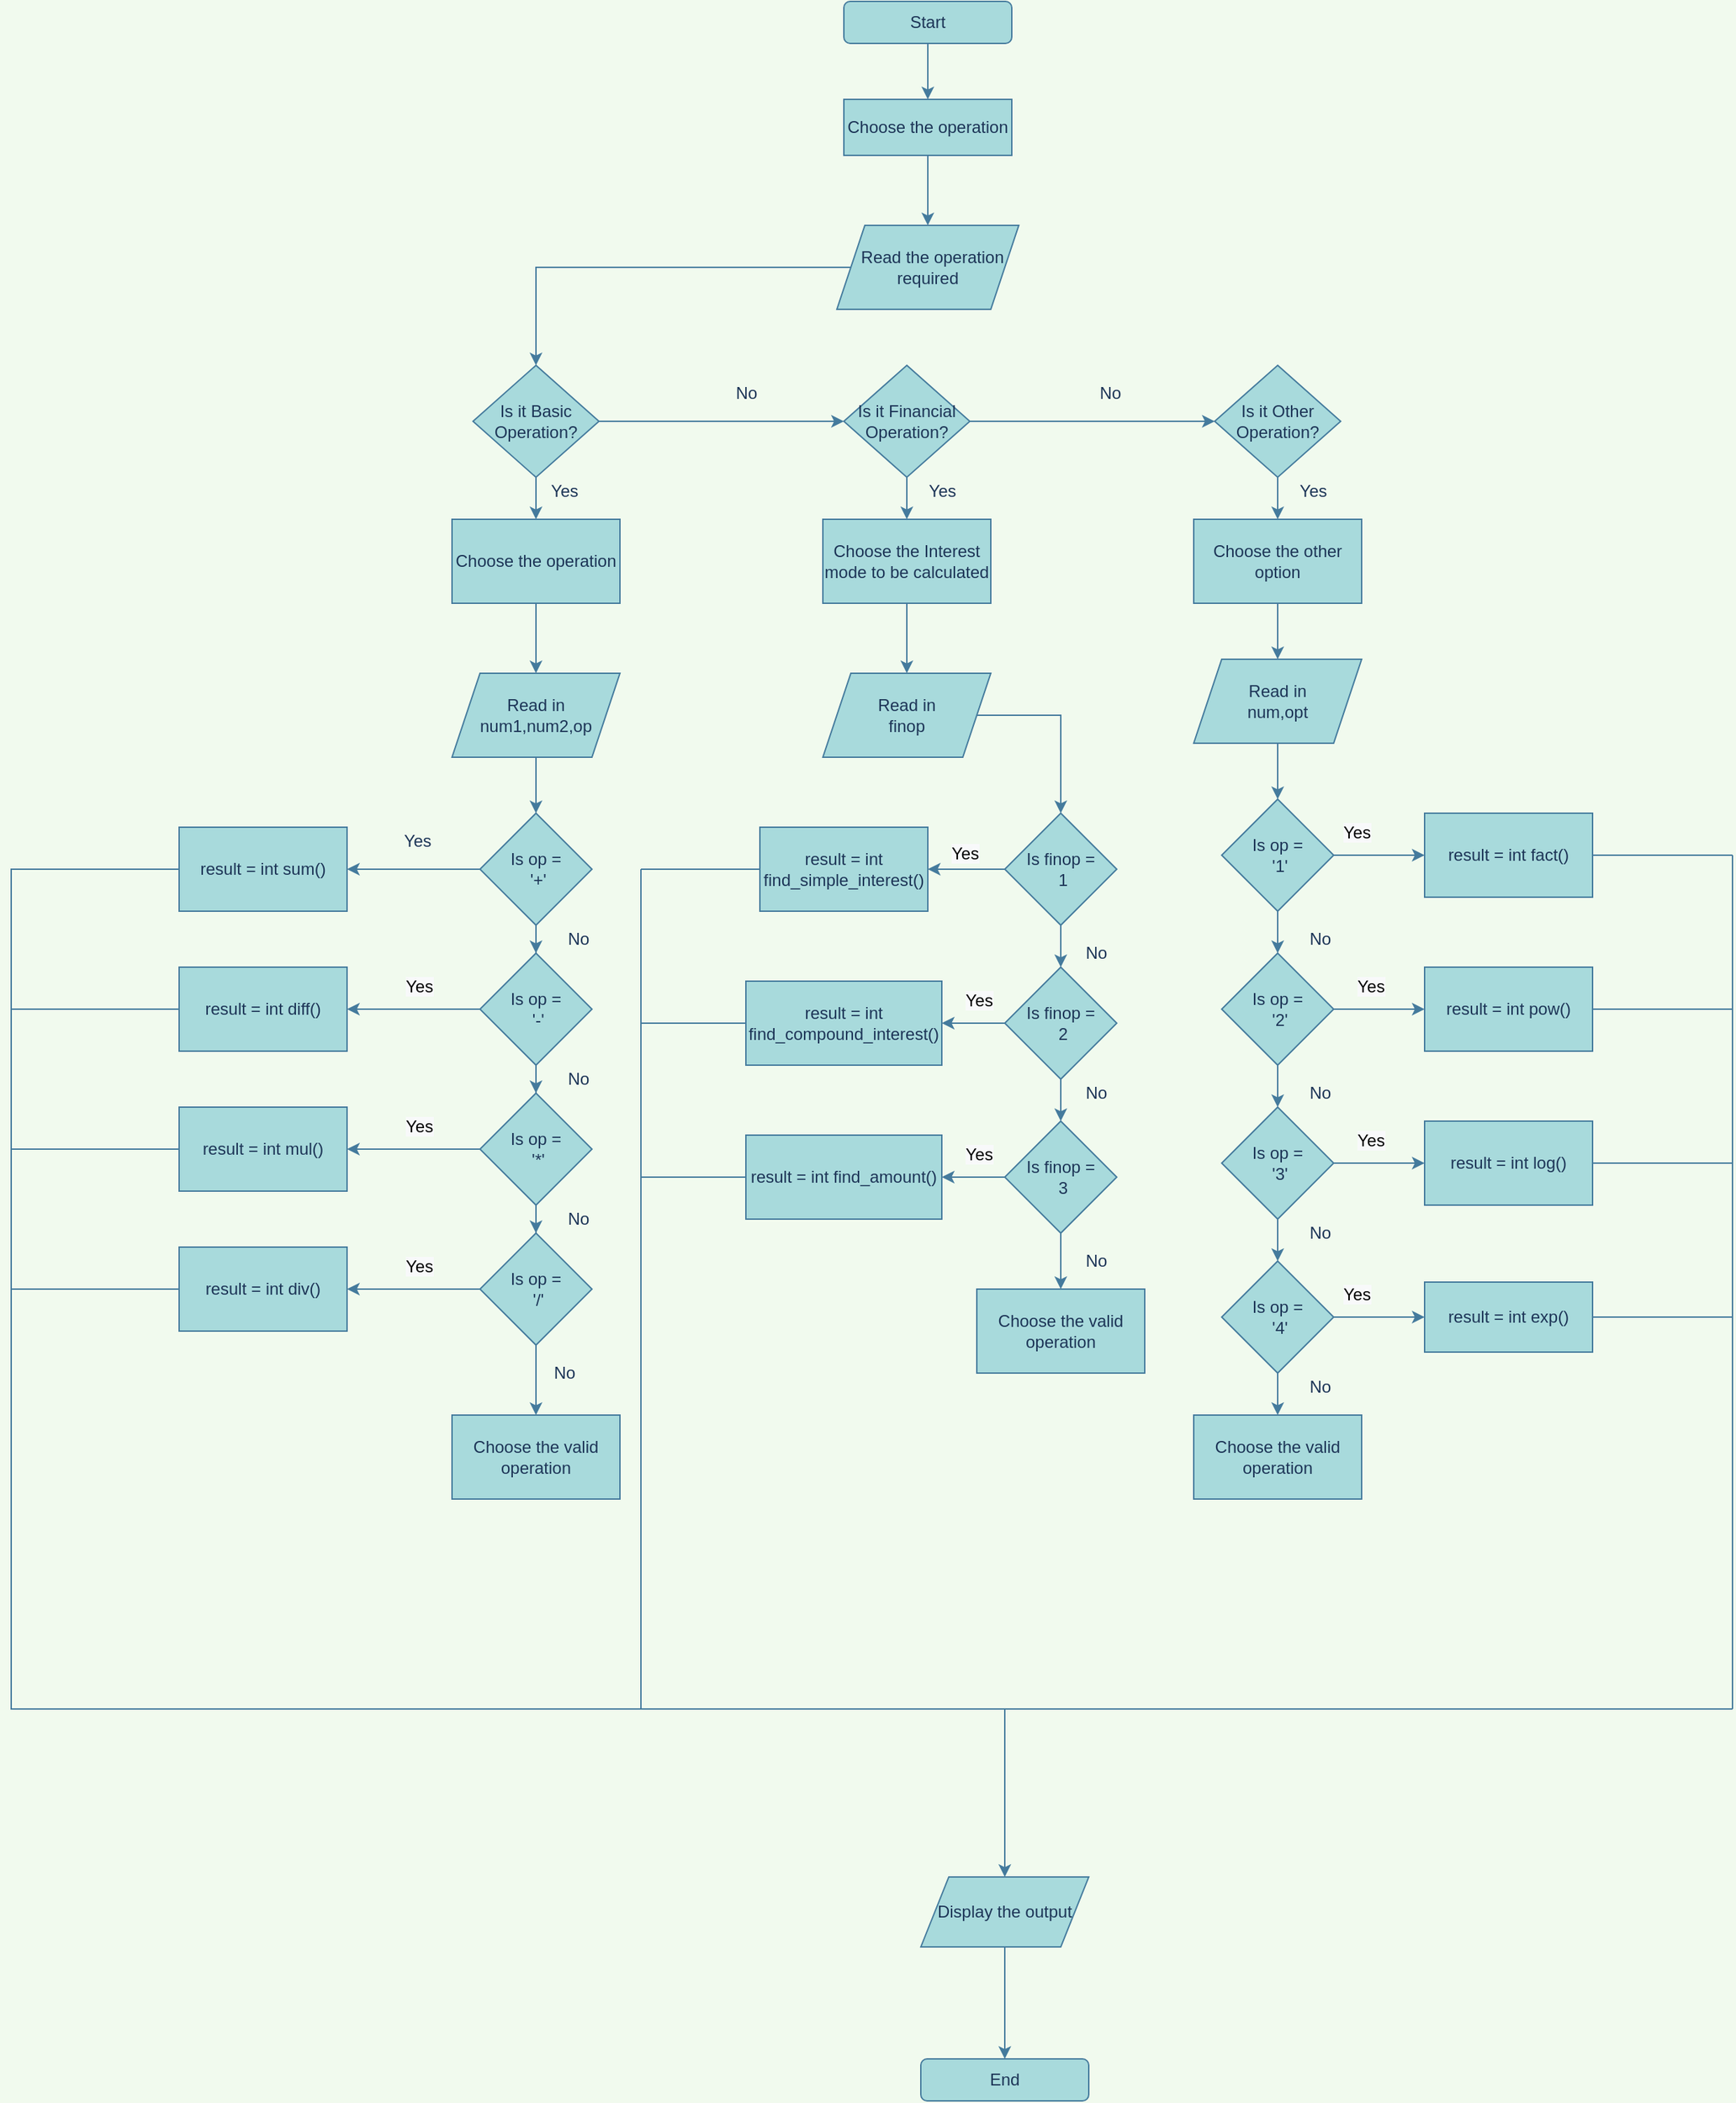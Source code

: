 <mxfile version="14.5.8" type="github">
  <diagram id="X878mAWrjAodZaihpv4J" name="Page-1">
    <mxGraphModel dx="2297" dy="750" grid="1" gridSize="10" guides="1" tooltips="1" connect="1" arrows="1" fold="1" page="1" pageScale="1" pageWidth="850" pageHeight="1100" background="#F1FAEE" math="0" shadow="0">
      <root>
        <mxCell id="0" />
        <mxCell id="1" parent="0" />
        <mxCell id="8O98g-HQePBrXOJal7WT-6" style="edgeStyle=orthogonalEdgeStyle;rounded=0;orthogonalLoop=1;jettySize=auto;html=1;entryX=0.5;entryY=0;entryDx=0;entryDy=0;strokeColor=#457B9D;fontColor=#1D3557;labelBackgroundColor=#F1FAEE;" edge="1" parent="1" source="8O98g-HQePBrXOJal7WT-3" target="8O98g-HQePBrXOJal7WT-4">
          <mxGeometry relative="1" as="geometry" />
        </mxCell>
        <mxCell id="8O98g-HQePBrXOJal7WT-3" value="Start" style="rounded=1;whiteSpace=wrap;html=1;fillColor=#A8DADC;strokeColor=#457B9D;fontColor=#1D3557;" vertex="1" parent="1">
          <mxGeometry x="405" y="180" width="120" height="30" as="geometry" />
        </mxCell>
        <mxCell id="8O98g-HQePBrXOJal7WT-8" value="" style="edgeStyle=orthogonalEdgeStyle;rounded=0;orthogonalLoop=1;jettySize=auto;html=1;strokeColor=#457B9D;fontColor=#1D3557;labelBackgroundColor=#F1FAEE;" edge="1" parent="1" source="8O98g-HQePBrXOJal7WT-4" target="8O98g-HQePBrXOJal7WT-7">
          <mxGeometry relative="1" as="geometry" />
        </mxCell>
        <mxCell id="8O98g-HQePBrXOJal7WT-4" value="Choose the operation" style="rounded=0;whiteSpace=wrap;html=1;fillColor=#A8DADC;strokeColor=#457B9D;fontColor=#1D3557;" vertex="1" parent="1">
          <mxGeometry x="405" y="250" width="120" height="40" as="geometry" />
        </mxCell>
        <mxCell id="8O98g-HQePBrXOJal7WT-21" value="" style="edgeStyle=orthogonalEdgeStyle;rounded=0;orthogonalLoop=1;jettySize=auto;html=1;strokeColor=#457B9D;fontColor=#1D3557;labelBackgroundColor=#F1FAEE;" edge="1" parent="1" source="8O98g-HQePBrXOJal7WT-7" target="8O98g-HQePBrXOJal7WT-11">
          <mxGeometry relative="1" as="geometry" />
        </mxCell>
        <mxCell id="8O98g-HQePBrXOJal7WT-7" value="&amp;nbsp; Read the operation required" style="shape=parallelogram;perimeter=parallelogramPerimeter;whiteSpace=wrap;html=1;fixedSize=1;fillColor=#A8DADC;strokeColor=#457B9D;fontColor=#1D3557;" vertex="1" parent="1">
          <mxGeometry x="400" y="340" width="130" height="60" as="geometry" />
        </mxCell>
        <mxCell id="8O98g-HQePBrXOJal7WT-19" value="" style="edgeStyle=orthogonalEdgeStyle;rounded=0;orthogonalLoop=1;jettySize=auto;html=1;strokeColor=#457B9D;fontColor=#1D3557;labelBackgroundColor=#F1FAEE;" edge="1" parent="1" source="8O98g-HQePBrXOJal7WT-11" target="8O98g-HQePBrXOJal7WT-12">
          <mxGeometry relative="1" as="geometry" />
        </mxCell>
        <mxCell id="8O98g-HQePBrXOJal7WT-112" value="" style="edgeStyle=orthogonalEdgeStyle;rounded=0;orthogonalLoop=1;jettySize=auto;html=1;strokeColor=#457B9D;fontColor=#1D3557;labelBackgroundColor=#F1FAEE;" edge="1" parent="1" source="8O98g-HQePBrXOJal7WT-11" target="8O98g-HQePBrXOJal7WT-111">
          <mxGeometry relative="1" as="geometry" />
        </mxCell>
        <mxCell id="8O98g-HQePBrXOJal7WT-11" value="Is it Basic&lt;br&gt;Operation?" style="rhombus;whiteSpace=wrap;html=1;fillColor=#A8DADC;strokeColor=#457B9D;fontColor=#1D3557;" vertex="1" parent="1">
          <mxGeometry x="140" y="440" width="90" height="80" as="geometry" />
        </mxCell>
        <mxCell id="8O98g-HQePBrXOJal7WT-22" value="" style="edgeStyle=orthogonalEdgeStyle;rounded=0;orthogonalLoop=1;jettySize=auto;html=1;strokeColor=#457B9D;fontColor=#1D3557;labelBackgroundColor=#F1FAEE;" edge="1" parent="1" source="8O98g-HQePBrXOJal7WT-12" target="8O98g-HQePBrXOJal7WT-13">
          <mxGeometry relative="1" as="geometry" />
        </mxCell>
        <mxCell id="8O98g-HQePBrXOJal7WT-61" value="" style="edgeStyle=orthogonalEdgeStyle;rounded=0;orthogonalLoop=1;jettySize=auto;html=1;strokeColor=#457B9D;fontColor=#1D3557;labelBackgroundColor=#F1FAEE;" edge="1" parent="1" source="8O98g-HQePBrXOJal7WT-12" target="8O98g-HQePBrXOJal7WT-60">
          <mxGeometry relative="1" as="geometry" />
        </mxCell>
        <mxCell id="8O98g-HQePBrXOJal7WT-12" value="Is it Financial&lt;br&gt;Operation?" style="rhombus;whiteSpace=wrap;html=1;fillColor=#A8DADC;strokeColor=#457B9D;fontColor=#1D3557;" vertex="1" parent="1">
          <mxGeometry x="405" y="440" width="90" height="80" as="geometry" />
        </mxCell>
        <mxCell id="8O98g-HQePBrXOJal7WT-119" value="" style="edgeStyle=orthogonalEdgeStyle;rounded=0;orthogonalLoop=1;jettySize=auto;html=1;strokeColor=#457B9D;fontColor=#1D3557;labelBackgroundColor=#F1FAEE;" edge="1" parent="1" source="8O98g-HQePBrXOJal7WT-13" target="8O98g-HQePBrXOJal7WT-118">
          <mxGeometry relative="1" as="geometry" />
        </mxCell>
        <mxCell id="8O98g-HQePBrXOJal7WT-13" value="Is it Other&lt;br&gt;Operation?" style="rhombus;whiteSpace=wrap;html=1;fillColor=#A8DADC;strokeColor=#457B9D;fontColor=#1D3557;" vertex="1" parent="1">
          <mxGeometry x="670" y="440" width="90" height="80" as="geometry" />
        </mxCell>
        <mxCell id="8O98g-HQePBrXOJal7WT-18" value="No" style="text;html=1;align=center;verticalAlign=middle;resizable=0;points=[];autosize=1;strokeColor=none;fontColor=#1D3557;" vertex="1" parent="1">
          <mxGeometry x="320" y="450" width="30" height="20" as="geometry" />
        </mxCell>
        <mxCell id="8O98g-HQePBrXOJal7WT-25" value="No" style="text;html=1;align=center;verticalAlign=middle;resizable=0;points=[];autosize=1;strokeColor=none;fontColor=#1D3557;" vertex="1" parent="1">
          <mxGeometry x="580" y="450" width="30" height="20" as="geometry" />
        </mxCell>
        <mxCell id="8O98g-HQePBrXOJal7WT-32" value="" style="edgeStyle=orthogonalEdgeStyle;rounded=0;orthogonalLoop=1;jettySize=auto;html=1;strokeColor=#457B9D;fontColor=#1D3557;labelBackgroundColor=#F1FAEE;" edge="1" parent="1" source="8O98g-HQePBrXOJal7WT-26" target="8O98g-HQePBrXOJal7WT-28">
          <mxGeometry relative="1" as="geometry" />
        </mxCell>
        <mxCell id="8O98g-HQePBrXOJal7WT-26" value="Read in&lt;br&gt;num1,num2,op" style="shape=parallelogram;perimeter=parallelogramPerimeter;whiteSpace=wrap;html=1;fixedSize=1;fillColor=#A8DADC;strokeColor=#457B9D;fontColor=#1D3557;" vertex="1" parent="1">
          <mxGeometry x="125" y="660" width="120" height="60" as="geometry" />
        </mxCell>
        <mxCell id="8O98g-HQePBrXOJal7WT-41" style="edgeStyle=orthogonalEdgeStyle;rounded=0;orthogonalLoop=1;jettySize=auto;html=1;entryX=1;entryY=0.5;entryDx=0;entryDy=0;strokeColor=#457B9D;fontColor=#1D3557;labelBackgroundColor=#F1FAEE;" edge="1" parent="1" source="8O98g-HQePBrXOJal7WT-28" target="8O98g-HQePBrXOJal7WT-34">
          <mxGeometry relative="1" as="geometry" />
        </mxCell>
        <mxCell id="8O98g-HQePBrXOJal7WT-48" value="" style="edgeStyle=orthogonalEdgeStyle;rounded=0;orthogonalLoop=1;jettySize=auto;html=1;strokeColor=#457B9D;fontColor=#1D3557;labelBackgroundColor=#F1FAEE;" edge="1" parent="1" source="8O98g-HQePBrXOJal7WT-28" target="8O98g-HQePBrXOJal7WT-29">
          <mxGeometry relative="1" as="geometry" />
        </mxCell>
        <mxCell id="8O98g-HQePBrXOJal7WT-28" value="Is op =&lt;br&gt;&amp;nbsp;&#39;+&#39;" style="rhombus;whiteSpace=wrap;html=1;fillColor=#A8DADC;strokeColor=#457B9D;fontColor=#1D3557;" vertex="1" parent="1">
          <mxGeometry x="145" y="760" width="80" height="80" as="geometry" />
        </mxCell>
        <mxCell id="8O98g-HQePBrXOJal7WT-40" value="" style="edgeStyle=orthogonalEdgeStyle;rounded=0;orthogonalLoop=1;jettySize=auto;html=1;strokeColor=#457B9D;fontColor=#1D3557;labelBackgroundColor=#F1FAEE;" edge="1" parent="1" source="8O98g-HQePBrXOJal7WT-29" target="8O98g-HQePBrXOJal7WT-35">
          <mxGeometry relative="1" as="geometry" />
        </mxCell>
        <mxCell id="8O98g-HQePBrXOJal7WT-50" value="" style="edgeStyle=orthogonalEdgeStyle;rounded=0;orthogonalLoop=1;jettySize=auto;html=1;strokeColor=#457B9D;fontColor=#1D3557;labelBackgroundColor=#F1FAEE;" edge="1" parent="1" source="8O98g-HQePBrXOJal7WT-29" target="8O98g-HQePBrXOJal7WT-30">
          <mxGeometry relative="1" as="geometry" />
        </mxCell>
        <mxCell id="8O98g-HQePBrXOJal7WT-29" value="Is op =&lt;br&gt;&amp;nbsp;&#39;-&#39;" style="rhombus;whiteSpace=wrap;html=1;fillColor=#A8DADC;strokeColor=#457B9D;fontColor=#1D3557;" vertex="1" parent="1">
          <mxGeometry x="145" y="860" width="80" height="80" as="geometry" />
        </mxCell>
        <mxCell id="8O98g-HQePBrXOJal7WT-39" value="" style="edgeStyle=orthogonalEdgeStyle;rounded=0;orthogonalLoop=1;jettySize=auto;html=1;strokeColor=#457B9D;fontColor=#1D3557;labelBackgroundColor=#F1FAEE;" edge="1" parent="1" source="8O98g-HQePBrXOJal7WT-30" target="8O98g-HQePBrXOJal7WT-36">
          <mxGeometry relative="1" as="geometry" />
        </mxCell>
        <mxCell id="8O98g-HQePBrXOJal7WT-52" value="" style="edgeStyle=orthogonalEdgeStyle;rounded=0;orthogonalLoop=1;jettySize=auto;html=1;strokeColor=#457B9D;fontColor=#1D3557;labelBackgroundColor=#F1FAEE;" edge="1" parent="1" source="8O98g-HQePBrXOJal7WT-30" target="8O98g-HQePBrXOJal7WT-31">
          <mxGeometry relative="1" as="geometry" />
        </mxCell>
        <mxCell id="8O98g-HQePBrXOJal7WT-30" value="Is op =&lt;br&gt;&amp;nbsp;&#39;*&#39;" style="rhombus;whiteSpace=wrap;html=1;fillColor=#A8DADC;strokeColor=#457B9D;fontColor=#1D3557;" vertex="1" parent="1">
          <mxGeometry x="145" y="960" width="80" height="80" as="geometry" />
        </mxCell>
        <mxCell id="8O98g-HQePBrXOJal7WT-38" style="edgeStyle=orthogonalEdgeStyle;rounded=0;orthogonalLoop=1;jettySize=auto;html=1;entryX=1;entryY=0.5;entryDx=0;entryDy=0;strokeColor=#457B9D;fontColor=#1D3557;labelBackgroundColor=#F1FAEE;" edge="1" parent="1" source="8O98g-HQePBrXOJal7WT-31" target="8O98g-HQePBrXOJal7WT-37">
          <mxGeometry relative="1" as="geometry" />
        </mxCell>
        <mxCell id="8O98g-HQePBrXOJal7WT-55" value="" style="edgeStyle=orthogonalEdgeStyle;rounded=0;orthogonalLoop=1;jettySize=auto;html=1;strokeColor=#457B9D;fontColor=#1D3557;labelBackgroundColor=#F1FAEE;" edge="1" parent="1" source="8O98g-HQePBrXOJal7WT-31" target="8O98g-HQePBrXOJal7WT-54">
          <mxGeometry relative="1" as="geometry" />
        </mxCell>
        <mxCell id="8O98g-HQePBrXOJal7WT-31" value="Is op =&lt;br&gt;&amp;nbsp;&#39;/&#39;" style="rhombus;whiteSpace=wrap;html=1;fillColor=#A8DADC;strokeColor=#457B9D;fontColor=#1D3557;" vertex="1" parent="1">
          <mxGeometry x="145" y="1060" width="80" height="80" as="geometry" />
        </mxCell>
        <mxCell id="8O98g-HQePBrXOJal7WT-165" value="" style="edgeStyle=orthogonalEdgeStyle;rounded=0;orthogonalLoop=1;jettySize=auto;html=1;strokeColor=#457B9D;fontColor=#1D3557;labelBackgroundColor=#F1FAEE;" edge="1" parent="1" source="8O98g-HQePBrXOJal7WT-34" target="8O98g-HQePBrXOJal7WT-149">
          <mxGeometry relative="1" as="geometry">
            <Array as="points">
              <mxPoint x="-190" y="800" />
              <mxPoint x="-190" y="1400" />
              <mxPoint x="520" y="1400" />
            </Array>
          </mxGeometry>
        </mxCell>
        <mxCell id="8O98g-HQePBrXOJal7WT-34" value="result = int sum()" style="rounded=0;whiteSpace=wrap;html=1;fillColor=#A8DADC;strokeColor=#457B9D;fontColor=#1D3557;" vertex="1" parent="1">
          <mxGeometry x="-70" y="770" width="120" height="60" as="geometry" />
        </mxCell>
        <mxCell id="8O98g-HQePBrXOJal7WT-35" value="result = int diff()" style="rounded=0;whiteSpace=wrap;html=1;fillColor=#A8DADC;strokeColor=#457B9D;fontColor=#1D3557;" vertex="1" parent="1">
          <mxGeometry x="-70" y="870" width="120" height="60" as="geometry" />
        </mxCell>
        <mxCell id="8O98g-HQePBrXOJal7WT-36" value="result = int mul()" style="rounded=0;whiteSpace=wrap;html=1;fillColor=#A8DADC;strokeColor=#457B9D;fontColor=#1D3557;" vertex="1" parent="1">
          <mxGeometry x="-70" y="970" width="120" height="60" as="geometry" />
        </mxCell>
        <mxCell id="8O98g-HQePBrXOJal7WT-37" value="result = int div()" style="rounded=0;whiteSpace=wrap;html=1;fillColor=#A8DADC;strokeColor=#457B9D;fontColor=#1D3557;" vertex="1" parent="1">
          <mxGeometry x="-70" y="1070" width="120" height="60" as="geometry" />
        </mxCell>
        <mxCell id="8O98g-HQePBrXOJal7WT-42" value="Yes" style="text;html=1;align=center;verticalAlign=middle;resizable=0;points=[];autosize=1;strokeColor=none;fontColor=#1D3557;" vertex="1" parent="1">
          <mxGeometry x="80" y="770" width="40" height="20" as="geometry" />
        </mxCell>
        <mxCell id="8O98g-HQePBrXOJal7WT-43" value="&lt;span style=&quot;color: rgb(0, 0, 0); font-family: helvetica; font-size: 12px; font-style: normal; font-weight: 400; letter-spacing: normal; text-align: center; text-indent: 0px; text-transform: none; word-spacing: 0px; background-color: rgb(248, 249, 250); display: inline; float: none;&quot;&gt;Yes&lt;/span&gt;" style="text;whiteSpace=wrap;html=1;fontColor=#1D3557;" vertex="1" parent="1">
          <mxGeometry x="90" y="870" width="50" height="30" as="geometry" />
        </mxCell>
        <mxCell id="8O98g-HQePBrXOJal7WT-44" value="&lt;span style=&quot;color: rgb(0, 0, 0); font-family: helvetica; font-size: 12px; font-style: normal; font-weight: 400; letter-spacing: normal; text-align: center; text-indent: 0px; text-transform: none; word-spacing: 0px; background-color: rgb(248, 249, 250); display: inline; float: none;&quot;&gt;Yes&lt;/span&gt;" style="text;whiteSpace=wrap;html=1;fontColor=#1D3557;" vertex="1" parent="1">
          <mxGeometry x="90" y="970" width="50" height="30" as="geometry" />
        </mxCell>
        <mxCell id="8O98g-HQePBrXOJal7WT-45" value="&lt;span style=&quot;color: rgb(0, 0, 0); font-family: helvetica; font-size: 12px; font-style: normal; font-weight: 400; letter-spacing: normal; text-align: center; text-indent: 0px; text-transform: none; word-spacing: 0px; background-color: rgb(248, 249, 250); display: inline; float: none;&quot;&gt;Yes&lt;/span&gt;" style="text;whiteSpace=wrap;html=1;fontColor=#1D3557;" vertex="1" parent="1">
          <mxGeometry x="90" y="1070" width="50" height="30" as="geometry" />
        </mxCell>
        <mxCell id="8O98g-HQePBrXOJal7WT-54" value="Choose the valid&lt;br&gt;operation" style="rounded=0;whiteSpace=wrap;html=1;fillColor=#A8DADC;strokeColor=#457B9D;fontColor=#1D3557;" vertex="1" parent="1">
          <mxGeometry x="125" y="1190" width="120" height="60" as="geometry" />
        </mxCell>
        <mxCell id="8O98g-HQePBrXOJal7WT-56" value="No" style="text;html=1;align=center;verticalAlign=middle;resizable=0;points=[];autosize=1;strokeColor=none;fontColor=#1D3557;" vertex="1" parent="1">
          <mxGeometry x="200" y="840" width="30" height="20" as="geometry" />
        </mxCell>
        <mxCell id="8O98g-HQePBrXOJal7WT-57" value="No" style="text;html=1;align=center;verticalAlign=middle;resizable=0;points=[];autosize=1;strokeColor=none;fontColor=#1D3557;" vertex="1" parent="1">
          <mxGeometry x="200" y="940" width="30" height="20" as="geometry" />
        </mxCell>
        <mxCell id="8O98g-HQePBrXOJal7WT-58" value="No" style="text;html=1;align=center;verticalAlign=middle;resizable=0;points=[];autosize=1;strokeColor=none;fontColor=#1D3557;" vertex="1" parent="1">
          <mxGeometry x="200" y="1040" width="30" height="20" as="geometry" />
        </mxCell>
        <mxCell id="8O98g-HQePBrXOJal7WT-59" value="No" style="text;html=1;align=center;verticalAlign=middle;resizable=0;points=[];autosize=1;strokeColor=none;fontColor=#1D3557;" vertex="1" parent="1">
          <mxGeometry x="190" y="1150" width="30" height="20" as="geometry" />
        </mxCell>
        <mxCell id="8O98g-HQePBrXOJal7WT-63" value="" style="edgeStyle=orthogonalEdgeStyle;rounded=0;orthogonalLoop=1;jettySize=auto;html=1;strokeColor=#457B9D;fontColor=#1D3557;labelBackgroundColor=#F1FAEE;" edge="1" parent="1" source="8O98g-HQePBrXOJal7WT-60" target="8O98g-HQePBrXOJal7WT-62">
          <mxGeometry relative="1" as="geometry" />
        </mxCell>
        <mxCell id="8O98g-HQePBrXOJal7WT-60" value="Choose the Interest mode to be calculated" style="rounded=0;whiteSpace=wrap;html=1;fillColor=#A8DADC;strokeColor=#457B9D;fontColor=#1D3557;" vertex="1" parent="1">
          <mxGeometry x="390" y="550" width="120" height="60" as="geometry" />
        </mxCell>
        <mxCell id="8O98g-HQePBrXOJal7WT-65" value="" style="edgeStyle=orthogonalEdgeStyle;rounded=0;orthogonalLoop=1;jettySize=auto;html=1;strokeColor=#457B9D;fontColor=#1D3557;labelBackgroundColor=#F1FAEE;" edge="1" parent="1" source="8O98g-HQePBrXOJal7WT-62" target="8O98g-HQePBrXOJal7WT-64">
          <mxGeometry relative="1" as="geometry" />
        </mxCell>
        <mxCell id="8O98g-HQePBrXOJal7WT-62" value="Read in&lt;br&gt;finop" style="shape=parallelogram;perimeter=parallelogramPerimeter;whiteSpace=wrap;html=1;fixedSize=1;fillColor=#A8DADC;strokeColor=#457B9D;fontColor=#1D3557;" vertex="1" parent="1">
          <mxGeometry x="390" y="660" width="120" height="60" as="geometry" />
        </mxCell>
        <mxCell id="8O98g-HQePBrXOJal7WT-69" value="" style="edgeStyle=orthogonalEdgeStyle;rounded=0;orthogonalLoop=1;jettySize=auto;html=1;strokeColor=#457B9D;fontColor=#1D3557;labelBackgroundColor=#F1FAEE;" edge="1" parent="1" source="8O98g-HQePBrXOJal7WT-64" target="8O98g-HQePBrXOJal7WT-68">
          <mxGeometry relative="1" as="geometry" />
        </mxCell>
        <mxCell id="8O98g-HQePBrXOJal7WT-70" value="" style="edgeStyle=orthogonalEdgeStyle;rounded=0;orthogonalLoop=1;jettySize=auto;html=1;strokeColor=#457B9D;fontColor=#1D3557;labelBackgroundColor=#F1FAEE;" edge="1" parent="1" source="8O98g-HQePBrXOJal7WT-64" target="8O98g-HQePBrXOJal7WT-66">
          <mxGeometry relative="1" as="geometry" />
        </mxCell>
        <mxCell id="8O98g-HQePBrXOJal7WT-64" value="Is finop =&lt;br&gt;&amp;nbsp;1" style="rhombus;whiteSpace=wrap;html=1;fillColor=#A8DADC;strokeColor=#457B9D;fontColor=#1D3557;" vertex="1" parent="1">
          <mxGeometry x="520" y="760" width="80" height="80" as="geometry" />
        </mxCell>
        <mxCell id="8O98g-HQePBrXOJal7WT-66" value="result = int find_simple_interest()" style="rounded=0;whiteSpace=wrap;html=1;fillColor=#A8DADC;strokeColor=#457B9D;fontColor=#1D3557;" vertex="1" parent="1">
          <mxGeometry x="345" y="770" width="120" height="60" as="geometry" />
        </mxCell>
        <mxCell id="8O98g-HQePBrXOJal7WT-67" value="result = int find_compound_interest()" style="rounded=0;whiteSpace=wrap;html=1;fillColor=#A8DADC;strokeColor=#457B9D;fontColor=#1D3557;" vertex="1" parent="1">
          <mxGeometry x="335" y="880" width="140" height="60" as="geometry" />
        </mxCell>
        <mxCell id="8O98g-HQePBrXOJal7WT-71" value="" style="edgeStyle=orthogonalEdgeStyle;rounded=0;orthogonalLoop=1;jettySize=auto;html=1;strokeColor=#457B9D;fontColor=#1D3557;labelBackgroundColor=#F1FAEE;" edge="1" parent="1" source="8O98g-HQePBrXOJal7WT-68" target="8O98g-HQePBrXOJal7WT-67">
          <mxGeometry relative="1" as="geometry" />
        </mxCell>
        <mxCell id="8O98g-HQePBrXOJal7WT-76" value="" style="edgeStyle=orthogonalEdgeStyle;rounded=0;orthogonalLoop=1;jettySize=auto;html=1;strokeColor=#457B9D;fontColor=#1D3557;labelBackgroundColor=#F1FAEE;" edge="1" parent="1" source="8O98g-HQePBrXOJal7WT-68" target="8O98g-HQePBrXOJal7WT-75">
          <mxGeometry relative="1" as="geometry" />
        </mxCell>
        <mxCell id="8O98g-HQePBrXOJal7WT-68" value="Is finop =&lt;br&gt;&amp;nbsp;2" style="rhombus;whiteSpace=wrap;html=1;fillColor=#A8DADC;strokeColor=#457B9D;fontColor=#1D3557;" vertex="1" parent="1">
          <mxGeometry x="520" y="870" width="80" height="80" as="geometry" />
        </mxCell>
        <mxCell id="8O98g-HQePBrXOJal7WT-72" value="No" style="text;html=1;align=center;verticalAlign=middle;resizable=0;points=[];autosize=1;strokeColor=none;fontColor=#1D3557;" vertex="1" parent="1">
          <mxGeometry x="570" y="850" width="30" height="20" as="geometry" />
        </mxCell>
        <mxCell id="8O98g-HQePBrXOJal7WT-73" value="&lt;span style=&quot;color: rgb(0, 0, 0); font-family: helvetica; font-size: 12px; font-style: normal; font-weight: 400; letter-spacing: normal; text-align: center; text-indent: 0px; text-transform: none; word-spacing: 0px; background-color: rgb(248, 249, 250); display: inline; float: none;&quot;&gt;Yes&lt;/span&gt;" style="text;whiteSpace=wrap;html=1;fontColor=#1D3557;" vertex="1" parent="1">
          <mxGeometry x="490" y="880" width="50" height="30" as="geometry" />
        </mxCell>
        <mxCell id="8O98g-HQePBrXOJal7WT-74" value="&lt;span style=&quot;color: rgb(0, 0, 0); font-family: helvetica; font-size: 12px; font-style: normal; font-weight: 400; letter-spacing: normal; text-align: center; text-indent: 0px; text-transform: none; word-spacing: 0px; background-color: rgb(248, 249, 250); display: inline; float: none;&quot;&gt;Yes&lt;/span&gt;" style="text;whiteSpace=wrap;html=1;fontColor=#1D3557;" vertex="1" parent="1">
          <mxGeometry x="480" y="775" width="50" height="30" as="geometry" />
        </mxCell>
        <mxCell id="8O98g-HQePBrXOJal7WT-79" value="" style="edgeStyle=orthogonalEdgeStyle;rounded=0;orthogonalLoop=1;jettySize=auto;html=1;strokeColor=#457B9D;fontColor=#1D3557;labelBackgroundColor=#F1FAEE;" edge="1" parent="1" source="8O98g-HQePBrXOJal7WT-75" target="8O98g-HQePBrXOJal7WT-78">
          <mxGeometry relative="1" as="geometry" />
        </mxCell>
        <mxCell id="8O98g-HQePBrXOJal7WT-83" value="" style="edgeStyle=orthogonalEdgeStyle;rounded=0;orthogonalLoop=1;jettySize=auto;html=1;strokeColor=#457B9D;fontColor=#1D3557;labelBackgroundColor=#F1FAEE;" edge="1" parent="1" source="8O98g-HQePBrXOJal7WT-75" target="8O98g-HQePBrXOJal7WT-81">
          <mxGeometry relative="1" as="geometry" />
        </mxCell>
        <mxCell id="8O98g-HQePBrXOJal7WT-75" value="Is finop =&lt;br&gt;&amp;nbsp;3" style="rhombus;whiteSpace=wrap;html=1;fillColor=#A8DADC;strokeColor=#457B9D;fontColor=#1D3557;" vertex="1" parent="1">
          <mxGeometry x="520" y="980" width="80" height="80" as="geometry" />
        </mxCell>
        <mxCell id="8O98g-HQePBrXOJal7WT-77" value="No" style="text;html=1;align=center;verticalAlign=middle;resizable=0;points=[];autosize=1;strokeColor=none;fontColor=#1D3557;" vertex="1" parent="1">
          <mxGeometry x="570" y="950" width="30" height="20" as="geometry" />
        </mxCell>
        <mxCell id="8O98g-HQePBrXOJal7WT-78" value="result = int find_amount()" style="rounded=0;whiteSpace=wrap;html=1;fillColor=#A8DADC;strokeColor=#457B9D;fontColor=#1D3557;" vertex="1" parent="1">
          <mxGeometry x="335" y="990" width="140" height="60" as="geometry" />
        </mxCell>
        <mxCell id="8O98g-HQePBrXOJal7WT-80" value="&lt;span style=&quot;color: rgb(0, 0, 0); font-family: helvetica; font-size: 12px; font-style: normal; font-weight: 400; letter-spacing: normal; text-align: center; text-indent: 0px; text-transform: none; word-spacing: 0px; background-color: rgb(248, 249, 250); display: inline; float: none;&quot;&gt;Yes&lt;/span&gt;" style="text;whiteSpace=wrap;html=1;fontColor=#1D3557;" vertex="1" parent="1">
          <mxGeometry x="490" y="990" width="50" height="30" as="geometry" />
        </mxCell>
        <mxCell id="8O98g-HQePBrXOJal7WT-81" value="Choose the valid&lt;br&gt;operation" style="rounded=0;whiteSpace=wrap;html=1;fillColor=#A8DADC;strokeColor=#457B9D;fontColor=#1D3557;" vertex="1" parent="1">
          <mxGeometry x="500" y="1100" width="120" height="60" as="geometry" />
        </mxCell>
        <mxCell id="8O98g-HQePBrXOJal7WT-82" value="No" style="text;html=1;align=center;verticalAlign=middle;resizable=0;points=[];autosize=1;strokeColor=none;fontColor=#1D3557;" vertex="1" parent="1">
          <mxGeometry x="570" y="1070" width="30" height="20" as="geometry" />
        </mxCell>
        <mxCell id="8O98g-HQePBrXOJal7WT-126" value="" style="edgeStyle=orthogonalEdgeStyle;rounded=0;orthogonalLoop=1;jettySize=auto;html=1;strokeColor=#457B9D;fontColor=#1D3557;labelBackgroundColor=#F1FAEE;" edge="1" parent="1" source="8O98g-HQePBrXOJal7WT-109" target="8O98g-HQePBrXOJal7WT-121">
          <mxGeometry relative="1" as="geometry" />
        </mxCell>
        <mxCell id="8O98g-HQePBrXOJal7WT-109" value="Read in&lt;br&gt;num,opt" style="shape=parallelogram;perimeter=parallelogramPerimeter;whiteSpace=wrap;html=1;fixedSize=1;fillColor=#A8DADC;strokeColor=#457B9D;fontColor=#1D3557;" vertex="1" parent="1">
          <mxGeometry x="655" y="650" width="120" height="60" as="geometry" />
        </mxCell>
        <mxCell id="8O98g-HQePBrXOJal7WT-113" value="" style="edgeStyle=orthogonalEdgeStyle;rounded=0;orthogonalLoop=1;jettySize=auto;html=1;strokeColor=#457B9D;fontColor=#1D3557;labelBackgroundColor=#F1FAEE;" edge="1" parent="1" source="8O98g-HQePBrXOJal7WT-111" target="8O98g-HQePBrXOJal7WT-26">
          <mxGeometry relative="1" as="geometry" />
        </mxCell>
        <mxCell id="8O98g-HQePBrXOJal7WT-111" value="Choose the operation" style="rounded=0;whiteSpace=wrap;html=1;fillColor=#A8DADC;strokeColor=#457B9D;fontColor=#1D3557;" vertex="1" parent="1">
          <mxGeometry x="125" y="550" width="120" height="60" as="geometry" />
        </mxCell>
        <mxCell id="8O98g-HQePBrXOJal7WT-115" value="Yes" style="text;html=1;align=center;verticalAlign=middle;resizable=0;points=[];autosize=1;strokeColor=none;fontColor=#1D3557;" vertex="1" parent="1">
          <mxGeometry x="185" y="520" width="40" height="20" as="geometry" />
        </mxCell>
        <mxCell id="8O98g-HQePBrXOJal7WT-116" value="Yes" style="text;html=1;align=center;verticalAlign=middle;resizable=0;points=[];autosize=1;strokeColor=none;fontColor=#1D3557;" vertex="1" parent="1">
          <mxGeometry x="455" y="520" width="40" height="20" as="geometry" />
        </mxCell>
        <mxCell id="8O98g-HQePBrXOJal7WT-117" value="Yes" style="text;html=1;align=center;verticalAlign=middle;resizable=0;points=[];autosize=1;strokeColor=none;fontColor=#1D3557;" vertex="1" parent="1">
          <mxGeometry x="720" y="520" width="40" height="20" as="geometry" />
        </mxCell>
        <mxCell id="8O98g-HQePBrXOJal7WT-120" value="" style="edgeStyle=orthogonalEdgeStyle;rounded=0;orthogonalLoop=1;jettySize=auto;html=1;strokeColor=#457B9D;fontColor=#1D3557;labelBackgroundColor=#F1FAEE;" edge="1" parent="1" source="8O98g-HQePBrXOJal7WT-118" target="8O98g-HQePBrXOJal7WT-109">
          <mxGeometry relative="1" as="geometry" />
        </mxCell>
        <mxCell id="8O98g-HQePBrXOJal7WT-118" value="Choose the other option" style="rounded=0;whiteSpace=wrap;html=1;fillColor=#A8DADC;strokeColor=#457B9D;fontColor=#1D3557;" vertex="1" parent="1">
          <mxGeometry x="655" y="550" width="120" height="60" as="geometry" />
        </mxCell>
        <mxCell id="8O98g-HQePBrXOJal7WT-127" value="" style="edgeStyle=orthogonalEdgeStyle;rounded=0;orthogonalLoop=1;jettySize=auto;html=1;strokeColor=#457B9D;fontColor=#1D3557;labelBackgroundColor=#F1FAEE;" edge="1" parent="1" source="8O98g-HQePBrXOJal7WT-121" target="8O98g-HQePBrXOJal7WT-122">
          <mxGeometry relative="1" as="geometry" />
        </mxCell>
        <mxCell id="8O98g-HQePBrXOJal7WT-139" value="" style="edgeStyle=orthogonalEdgeStyle;rounded=0;orthogonalLoop=1;jettySize=auto;html=1;strokeColor=#457B9D;fontColor=#1D3557;labelBackgroundColor=#F1FAEE;" edge="1" parent="1" source="8O98g-HQePBrXOJal7WT-121" target="8O98g-HQePBrXOJal7WT-135">
          <mxGeometry relative="1" as="geometry" />
        </mxCell>
        <mxCell id="8O98g-HQePBrXOJal7WT-121" value="Is op =&lt;br&gt;&amp;nbsp;&#39;1&#39;" style="rhombus;whiteSpace=wrap;html=1;fillColor=#A8DADC;strokeColor=#457B9D;fontColor=#1D3557;" vertex="1" parent="1">
          <mxGeometry x="675" y="750" width="80" height="80" as="geometry" />
        </mxCell>
        <mxCell id="8O98g-HQePBrXOJal7WT-128" value="" style="edgeStyle=orthogonalEdgeStyle;rounded=0;orthogonalLoop=1;jettySize=auto;html=1;strokeColor=#457B9D;fontColor=#1D3557;labelBackgroundColor=#F1FAEE;" edge="1" parent="1" source="8O98g-HQePBrXOJal7WT-122" target="8O98g-HQePBrXOJal7WT-124">
          <mxGeometry relative="1" as="geometry" />
        </mxCell>
        <mxCell id="8O98g-HQePBrXOJal7WT-138" value="" style="edgeStyle=orthogonalEdgeStyle;rounded=0;orthogonalLoop=1;jettySize=auto;html=1;strokeColor=#457B9D;fontColor=#1D3557;labelBackgroundColor=#F1FAEE;" edge="1" parent="1" source="8O98g-HQePBrXOJal7WT-122" target="8O98g-HQePBrXOJal7WT-134">
          <mxGeometry relative="1" as="geometry" />
        </mxCell>
        <mxCell id="8O98g-HQePBrXOJal7WT-122" value="Is op =&lt;br&gt;&amp;nbsp;&#39;2&#39;" style="rhombus;whiteSpace=wrap;html=1;fillColor=#A8DADC;strokeColor=#457B9D;fontColor=#1D3557;" vertex="1" parent="1">
          <mxGeometry x="675" y="860" width="80" height="80" as="geometry" />
        </mxCell>
        <mxCell id="8O98g-HQePBrXOJal7WT-131" value="" style="edgeStyle=orthogonalEdgeStyle;rounded=0;orthogonalLoop=1;jettySize=auto;html=1;strokeColor=#457B9D;fontColor=#1D3557;labelBackgroundColor=#F1FAEE;" edge="1" parent="1" source="8O98g-HQePBrXOJal7WT-123" target="8O98g-HQePBrXOJal7WT-130">
          <mxGeometry relative="1" as="geometry" />
        </mxCell>
        <mxCell id="8O98g-HQePBrXOJal7WT-136" value="" style="edgeStyle=orthogonalEdgeStyle;rounded=0;orthogonalLoop=1;jettySize=auto;html=1;strokeColor=#457B9D;fontColor=#1D3557;labelBackgroundColor=#F1FAEE;" edge="1" parent="1" source="8O98g-HQePBrXOJal7WT-123" target="8O98g-HQePBrXOJal7WT-132">
          <mxGeometry relative="1" as="geometry" />
        </mxCell>
        <mxCell id="8O98g-HQePBrXOJal7WT-123" value="Is op =&lt;br&gt;&amp;nbsp;&#39;4&#39;" style="rhombus;whiteSpace=wrap;html=1;fillColor=#A8DADC;strokeColor=#457B9D;fontColor=#1D3557;" vertex="1" parent="1">
          <mxGeometry x="675" y="1080" width="80" height="80" as="geometry" />
        </mxCell>
        <mxCell id="8O98g-HQePBrXOJal7WT-129" value="" style="edgeStyle=orthogonalEdgeStyle;rounded=0;orthogonalLoop=1;jettySize=auto;html=1;strokeColor=#457B9D;fontColor=#1D3557;labelBackgroundColor=#F1FAEE;" edge="1" parent="1" source="8O98g-HQePBrXOJal7WT-124" target="8O98g-HQePBrXOJal7WT-123">
          <mxGeometry relative="1" as="geometry" />
        </mxCell>
        <mxCell id="8O98g-HQePBrXOJal7WT-137" value="" style="edgeStyle=orthogonalEdgeStyle;rounded=0;orthogonalLoop=1;jettySize=auto;html=1;strokeColor=#457B9D;fontColor=#1D3557;labelBackgroundColor=#F1FAEE;" edge="1" parent="1" source="8O98g-HQePBrXOJal7WT-124" target="8O98g-HQePBrXOJal7WT-133">
          <mxGeometry relative="1" as="geometry" />
        </mxCell>
        <mxCell id="8O98g-HQePBrXOJal7WT-124" value="Is op =&lt;br&gt;&amp;nbsp;&#39;3&#39;" style="rhombus;whiteSpace=wrap;html=1;fillColor=#A8DADC;strokeColor=#457B9D;fontColor=#1D3557;" vertex="1" parent="1">
          <mxGeometry x="675" y="970" width="80" height="80" as="geometry" />
        </mxCell>
        <mxCell id="8O98g-HQePBrXOJal7WT-130" value="Choose the valid&lt;br&gt;operation" style="rounded=0;whiteSpace=wrap;html=1;fillColor=#A8DADC;strokeColor=#457B9D;fontColor=#1D3557;" vertex="1" parent="1">
          <mxGeometry x="655" y="1190" width="120" height="60" as="geometry" />
        </mxCell>
        <mxCell id="8O98g-HQePBrXOJal7WT-132" value="result = int exp()" style="rounded=0;whiteSpace=wrap;html=1;fillColor=#A8DADC;strokeColor=#457B9D;fontColor=#1D3557;" vertex="1" parent="1">
          <mxGeometry x="820" y="1095" width="120" height="50" as="geometry" />
        </mxCell>
        <mxCell id="8O98g-HQePBrXOJal7WT-133" value="result = int log()" style="rounded=0;whiteSpace=wrap;html=1;fillColor=#A8DADC;strokeColor=#457B9D;fontColor=#1D3557;" vertex="1" parent="1">
          <mxGeometry x="820" y="980" width="120" height="60" as="geometry" />
        </mxCell>
        <mxCell id="8O98g-HQePBrXOJal7WT-134" value="result = int pow()" style="rounded=0;whiteSpace=wrap;html=1;fillColor=#A8DADC;strokeColor=#457B9D;fontColor=#1D3557;" vertex="1" parent="1">
          <mxGeometry x="820" y="870" width="120" height="60" as="geometry" />
        </mxCell>
        <mxCell id="8O98g-HQePBrXOJal7WT-135" value="result = int fact()" style="rounded=0;whiteSpace=wrap;html=1;fillColor=#A8DADC;strokeColor=#457B9D;fontColor=#1D3557;" vertex="1" parent="1">
          <mxGeometry x="820" y="760" width="120" height="60" as="geometry" />
        </mxCell>
        <mxCell id="8O98g-HQePBrXOJal7WT-140" value="No" style="text;html=1;align=center;verticalAlign=middle;resizable=0;points=[];autosize=1;strokeColor=none;fontColor=#1D3557;" vertex="1" parent="1">
          <mxGeometry x="730" y="840" width="30" height="20" as="geometry" />
        </mxCell>
        <mxCell id="8O98g-HQePBrXOJal7WT-141" value="No" style="text;html=1;align=center;verticalAlign=middle;resizable=0;points=[];autosize=1;strokeColor=none;fontColor=#1D3557;" vertex="1" parent="1">
          <mxGeometry x="730" y="950" width="30" height="20" as="geometry" />
        </mxCell>
        <mxCell id="8O98g-HQePBrXOJal7WT-142" value="No" style="text;html=1;align=center;verticalAlign=middle;resizable=0;points=[];autosize=1;strokeColor=none;fontColor=#1D3557;" vertex="1" parent="1">
          <mxGeometry x="730" y="1050" width="30" height="20" as="geometry" />
        </mxCell>
        <mxCell id="8O98g-HQePBrXOJal7WT-143" value="No" style="text;html=1;align=center;verticalAlign=middle;resizable=0;points=[];autosize=1;strokeColor=none;fontColor=#1D3557;" vertex="1" parent="1">
          <mxGeometry x="730" y="1160" width="30" height="20" as="geometry" />
        </mxCell>
        <mxCell id="8O98g-HQePBrXOJal7WT-144" value="&lt;span style=&quot;color: rgb(0, 0, 0); font-family: helvetica; font-size: 12px; font-style: normal; font-weight: 400; letter-spacing: normal; text-align: center; text-indent: 0px; text-transform: none; word-spacing: 0px; background-color: rgb(248, 249, 250); display: inline; float: none;&quot;&gt;Yes&lt;/span&gt;" style="text;whiteSpace=wrap;html=1;fontColor=#1D3557;" vertex="1" parent="1">
          <mxGeometry x="760" y="760" width="50" height="30" as="geometry" />
        </mxCell>
        <mxCell id="8O98g-HQePBrXOJal7WT-145" value="&lt;span style=&quot;color: rgb(0, 0, 0); font-family: helvetica; font-size: 12px; font-style: normal; font-weight: 400; letter-spacing: normal; text-align: center; text-indent: 0px; text-transform: none; word-spacing: 0px; background-color: rgb(248, 249, 250); display: inline; float: none;&quot;&gt;Yes&lt;/span&gt;" style="text;whiteSpace=wrap;html=1;fontColor=#1D3557;" vertex="1" parent="1">
          <mxGeometry x="770" y="870" width="50" height="30" as="geometry" />
        </mxCell>
        <mxCell id="8O98g-HQePBrXOJal7WT-146" value="&lt;span style=&quot;color: rgb(0, 0, 0); font-family: helvetica; font-size: 12px; font-style: normal; font-weight: 400; letter-spacing: normal; text-align: center; text-indent: 0px; text-transform: none; word-spacing: 0px; background-color: rgb(248, 249, 250); display: inline; float: none;&quot;&gt;Yes&lt;/span&gt;" style="text;whiteSpace=wrap;html=1;fontColor=#1D3557;" vertex="1" parent="1">
          <mxGeometry x="770" y="980" width="50" height="30" as="geometry" />
        </mxCell>
        <mxCell id="8O98g-HQePBrXOJal7WT-147" value="&lt;span style=&quot;color: rgb(0, 0, 0); font-family: helvetica; font-size: 12px; font-style: normal; font-weight: 400; letter-spacing: normal; text-align: center; text-indent: 0px; text-transform: none; word-spacing: 0px; background-color: rgb(248, 249, 250); display: inline; float: none;&quot;&gt;Yes&lt;/span&gt;" style="text;whiteSpace=wrap;html=1;fontColor=#1D3557;" vertex="1" parent="1">
          <mxGeometry x="760" y="1090" width="50" height="30" as="geometry" />
        </mxCell>
        <mxCell id="8O98g-HQePBrXOJal7WT-172" value="" style="edgeStyle=orthogonalEdgeStyle;rounded=0;orthogonalLoop=1;jettySize=auto;html=1;strokeColor=#457B9D;fontColor=#1D3557;labelBackgroundColor=#F1FAEE;" edge="1" parent="1" source="8O98g-HQePBrXOJal7WT-149" target="8O98g-HQePBrXOJal7WT-171">
          <mxGeometry relative="1" as="geometry" />
        </mxCell>
        <mxCell id="8O98g-HQePBrXOJal7WT-149" value="&lt;span&gt;Display the output&lt;/span&gt;" style="shape=parallelogram;perimeter=parallelogramPerimeter;whiteSpace=wrap;html=1;fixedSize=1;fillColor=#A8DADC;strokeColor=#457B9D;fontColor=#1D3557;" vertex="1" parent="1">
          <mxGeometry x="460" y="1520" width="120" height="50" as="geometry" />
        </mxCell>
        <mxCell id="8O98g-HQePBrXOJal7WT-152" value="" style="endArrow=none;html=1;entryX=0;entryY=0.5;entryDx=0;entryDy=0;strokeColor=#457B9D;fontColor=#1D3557;labelBackgroundColor=#F1FAEE;" edge="1" parent="1" target="8O98g-HQePBrXOJal7WT-35">
          <mxGeometry width="50" height="50" relative="1" as="geometry">
            <mxPoint x="-190" y="900" as="sourcePoint" />
            <mxPoint x="40" y="960.0" as="targetPoint" />
          </mxGeometry>
        </mxCell>
        <mxCell id="8O98g-HQePBrXOJal7WT-153" value="" style="endArrow=none;html=1;entryX=0;entryY=0.5;entryDx=0;entryDy=0;strokeColor=#457B9D;fontColor=#1D3557;labelBackgroundColor=#F1FAEE;" edge="1" parent="1" target="8O98g-HQePBrXOJal7WT-36">
          <mxGeometry width="50" height="50" relative="1" as="geometry">
            <mxPoint x="-190" y="1000" as="sourcePoint" />
            <mxPoint x="50" y="970.0" as="targetPoint" />
          </mxGeometry>
        </mxCell>
        <mxCell id="8O98g-HQePBrXOJal7WT-154" value="" style="endArrow=none;html=1;entryX=0;entryY=0.5;entryDx=0;entryDy=0;strokeColor=#457B9D;fontColor=#1D3557;labelBackgroundColor=#F1FAEE;" edge="1" parent="1" target="8O98g-HQePBrXOJal7WT-37">
          <mxGeometry width="50" height="50" relative="1" as="geometry">
            <mxPoint x="-190" y="1100" as="sourcePoint" />
            <mxPoint x="60" y="980.0" as="targetPoint" />
          </mxGeometry>
        </mxCell>
        <mxCell id="8O98g-HQePBrXOJal7WT-156" value="" style="endArrow=none;html=1;strokeColor=#457B9D;fontColor=#1D3557;labelBackgroundColor=#F1FAEE;" edge="1" parent="1">
          <mxGeometry width="50" height="50" relative="1" as="geometry">
            <mxPoint x="520" y="1400" as="sourcePoint" />
            <mxPoint x="1040" y="1400" as="targetPoint" />
          </mxGeometry>
        </mxCell>
        <mxCell id="8O98g-HQePBrXOJal7WT-160" value="" style="endArrow=none;html=1;entryX=1;entryY=0.5;entryDx=0;entryDy=0;strokeColor=#457B9D;fontColor=#1D3557;labelBackgroundColor=#F1FAEE;" edge="1" parent="1" target="8O98g-HQePBrXOJal7WT-135">
          <mxGeometry width="50" height="50" relative="1" as="geometry">
            <mxPoint x="1040" y="790" as="sourcePoint" />
            <mxPoint x="570" y="1000" as="targetPoint" />
          </mxGeometry>
        </mxCell>
        <mxCell id="8O98g-HQePBrXOJal7WT-161" value="" style="endArrow=none;html=1;entryX=1;entryY=0.5;entryDx=0;entryDy=0;strokeColor=#457B9D;fontColor=#1D3557;labelBackgroundColor=#F1FAEE;" edge="1" parent="1" target="8O98g-HQePBrXOJal7WT-134">
          <mxGeometry width="50" height="50" relative="1" as="geometry">
            <mxPoint x="1040" y="900" as="sourcePoint" />
            <mxPoint x="950" y="800" as="targetPoint" />
          </mxGeometry>
        </mxCell>
        <mxCell id="8O98g-HQePBrXOJal7WT-162" value="" style="endArrow=none;html=1;entryX=1;entryY=0.5;entryDx=0;entryDy=0;strokeColor=#457B9D;fontColor=#1D3557;labelBackgroundColor=#F1FAEE;" edge="1" parent="1" target="8O98g-HQePBrXOJal7WT-133">
          <mxGeometry width="50" height="50" relative="1" as="geometry">
            <mxPoint x="1040" y="1010" as="sourcePoint" />
            <mxPoint x="960" y="810" as="targetPoint" />
          </mxGeometry>
        </mxCell>
        <mxCell id="8O98g-HQePBrXOJal7WT-163" value="" style="endArrow=none;html=1;entryX=1;entryY=0.5;entryDx=0;entryDy=0;strokeColor=#457B9D;fontColor=#1D3557;labelBackgroundColor=#F1FAEE;" edge="1" parent="1" target="8O98g-HQePBrXOJal7WT-132">
          <mxGeometry width="50" height="50" relative="1" as="geometry">
            <mxPoint x="1040" y="1120" as="sourcePoint" />
            <mxPoint x="970" y="820" as="targetPoint" />
          </mxGeometry>
        </mxCell>
        <mxCell id="8O98g-HQePBrXOJal7WT-164" value="" style="endArrow=none;html=1;strokeColor=#457B9D;fontColor=#1D3557;labelBackgroundColor=#F1FAEE;" edge="1" parent="1">
          <mxGeometry width="50" height="50" relative="1" as="geometry">
            <mxPoint x="1040" y="790" as="sourcePoint" />
            <mxPoint x="1040" y="1400" as="targetPoint" />
          </mxGeometry>
        </mxCell>
        <mxCell id="8O98g-HQePBrXOJal7WT-166" value="" style="endArrow=none;html=1;strokeColor=#457B9D;fontColor=#1D3557;labelBackgroundColor=#F1FAEE;" edge="1" parent="1">
          <mxGeometry width="50" height="50" relative="1" as="geometry">
            <mxPoint x="260" y="1400" as="sourcePoint" />
            <mxPoint x="260" y="800" as="targetPoint" />
          </mxGeometry>
        </mxCell>
        <mxCell id="8O98g-HQePBrXOJal7WT-167" value="" style="endArrow=none;html=1;entryX=0;entryY=0.5;entryDx=0;entryDy=0;strokeColor=#457B9D;fontColor=#1D3557;labelBackgroundColor=#F1FAEE;" edge="1" parent="1" target="8O98g-HQePBrXOJal7WT-66">
          <mxGeometry width="50" height="50" relative="1" as="geometry">
            <mxPoint x="260" y="800" as="sourcePoint" />
            <mxPoint x="560" y="900" as="targetPoint" />
          </mxGeometry>
        </mxCell>
        <mxCell id="8O98g-HQePBrXOJal7WT-168" value="" style="endArrow=none;html=1;entryX=0;entryY=0.5;entryDx=0;entryDy=0;strokeColor=#457B9D;fontColor=#1D3557;labelBackgroundColor=#F1FAEE;" edge="1" parent="1" target="8O98g-HQePBrXOJal7WT-67">
          <mxGeometry width="50" height="50" relative="1" as="geometry">
            <mxPoint x="260" y="910" as="sourcePoint" />
            <mxPoint x="355" y="810" as="targetPoint" />
          </mxGeometry>
        </mxCell>
        <mxCell id="8O98g-HQePBrXOJal7WT-169" value="" style="endArrow=none;html=1;exitX=0;exitY=0.5;exitDx=0;exitDy=0;strokeColor=#457B9D;fontColor=#1D3557;labelBackgroundColor=#F1FAEE;" edge="1" parent="1" source="8O98g-HQePBrXOJal7WT-78">
          <mxGeometry width="50" height="50" relative="1" as="geometry">
            <mxPoint x="280" y="820" as="sourcePoint" />
            <mxPoint x="260" y="1020" as="targetPoint" />
          </mxGeometry>
        </mxCell>
        <mxCell id="8O98g-HQePBrXOJal7WT-171" value="End" style="rounded=1;whiteSpace=wrap;html=1;fillColor=#A8DADC;strokeColor=#457B9D;fontColor=#1D3557;" vertex="1" parent="1">
          <mxGeometry x="460" y="1650" width="120" height="30" as="geometry" />
        </mxCell>
      </root>
    </mxGraphModel>
  </diagram>
</mxfile>
